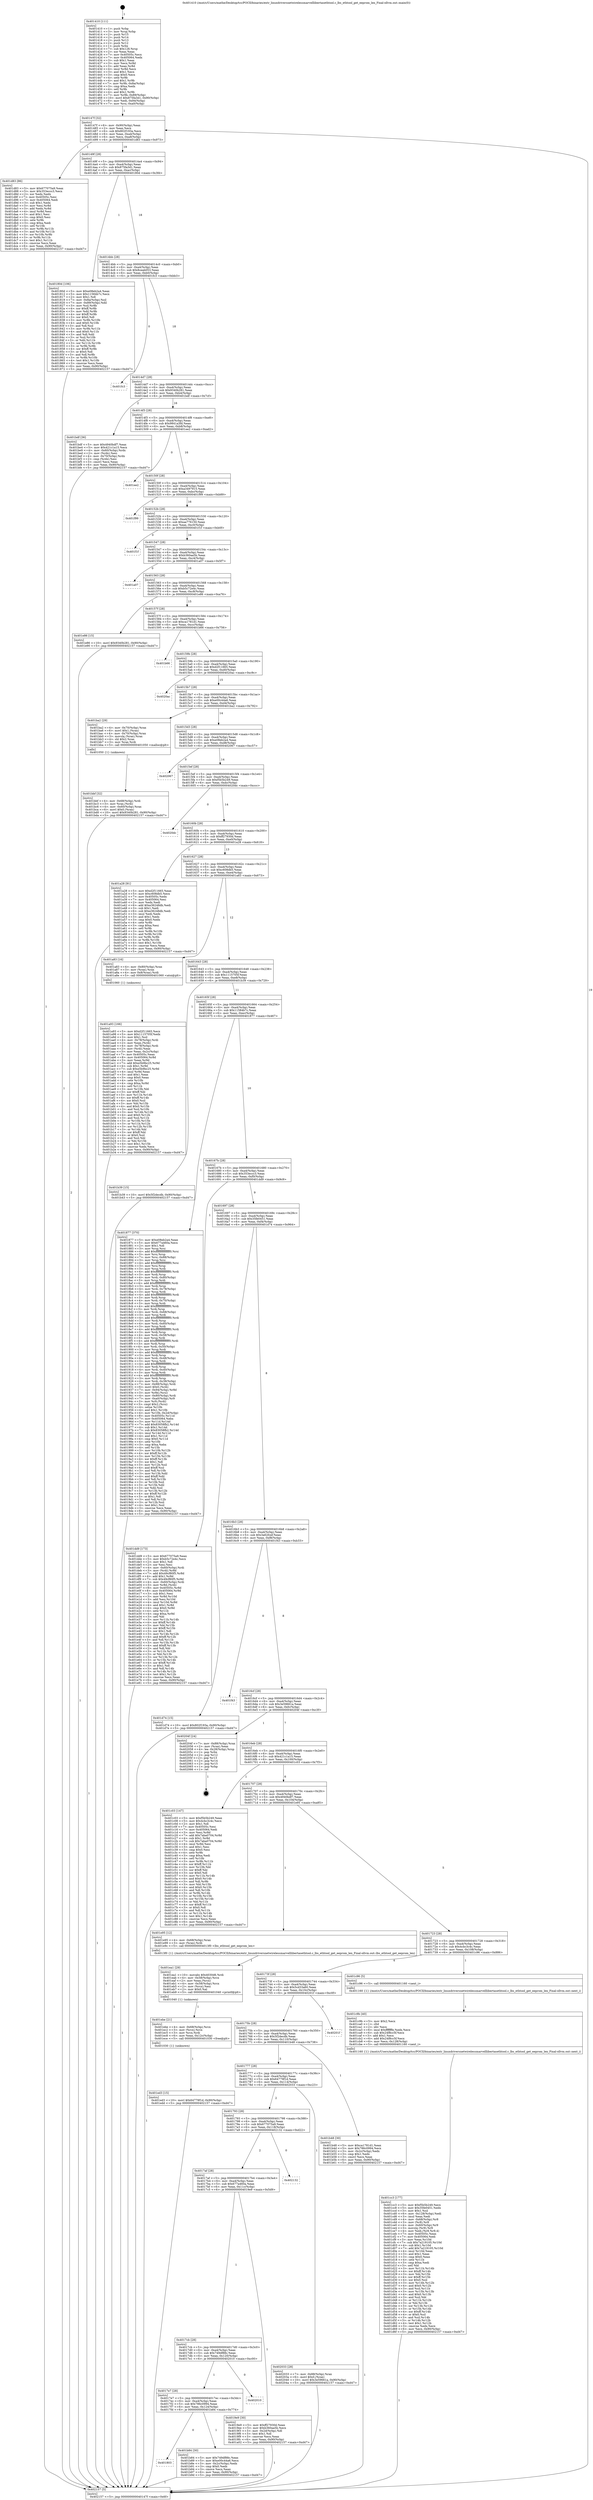 digraph "0x401410" {
  label = "0x401410 (/mnt/c/Users/mathe/Desktop/tcc/POCII/binaries/extr_linuxdriversnetwirelessmarvelllibertasethtool.c_lbs_ethtool_get_eeprom_len_Final-ollvm.out::main(0))"
  labelloc = "t"
  node[shape=record]

  Entry [label="",width=0.3,height=0.3,shape=circle,fillcolor=black,style=filled]
  "0x40147f" [label="{
     0x40147f [32]\l
     | [instrs]\l
     &nbsp;&nbsp;0x40147f \<+6\>: mov -0x90(%rbp),%eax\l
     &nbsp;&nbsp;0x401485 \<+2\>: mov %eax,%ecx\l
     &nbsp;&nbsp;0x401487 \<+6\>: sub $0x802f193a,%ecx\l
     &nbsp;&nbsp;0x40148d \<+6\>: mov %eax,-0xa4(%rbp)\l
     &nbsp;&nbsp;0x401493 \<+6\>: mov %ecx,-0xa8(%rbp)\l
     &nbsp;&nbsp;0x401499 \<+6\>: je 0000000000401d83 \<main+0x973\>\l
  }"]
  "0x401d83" [label="{
     0x401d83 [86]\l
     | [instrs]\l
     &nbsp;&nbsp;0x401d83 \<+5\>: mov $0x677075a9,%eax\l
     &nbsp;&nbsp;0x401d88 \<+5\>: mov $0x353eccc3,%ecx\l
     &nbsp;&nbsp;0x401d8d \<+2\>: xor %edx,%edx\l
     &nbsp;&nbsp;0x401d8f \<+7\>: mov 0x40505c,%esi\l
     &nbsp;&nbsp;0x401d96 \<+7\>: mov 0x405064,%edi\l
     &nbsp;&nbsp;0x401d9d \<+3\>: sub $0x1,%edx\l
     &nbsp;&nbsp;0x401da0 \<+3\>: mov %esi,%r8d\l
     &nbsp;&nbsp;0x401da3 \<+3\>: add %edx,%r8d\l
     &nbsp;&nbsp;0x401da6 \<+4\>: imul %r8d,%esi\l
     &nbsp;&nbsp;0x401daa \<+3\>: and $0x1,%esi\l
     &nbsp;&nbsp;0x401dad \<+3\>: cmp $0x0,%esi\l
     &nbsp;&nbsp;0x401db0 \<+4\>: sete %r9b\l
     &nbsp;&nbsp;0x401db4 \<+3\>: cmp $0xa,%edi\l
     &nbsp;&nbsp;0x401db7 \<+4\>: setl %r10b\l
     &nbsp;&nbsp;0x401dbb \<+3\>: mov %r9b,%r11b\l
     &nbsp;&nbsp;0x401dbe \<+3\>: and %r10b,%r11b\l
     &nbsp;&nbsp;0x401dc1 \<+3\>: xor %r10b,%r9b\l
     &nbsp;&nbsp;0x401dc4 \<+3\>: or %r9b,%r11b\l
     &nbsp;&nbsp;0x401dc7 \<+4\>: test $0x1,%r11b\l
     &nbsp;&nbsp;0x401dcb \<+3\>: cmovne %ecx,%eax\l
     &nbsp;&nbsp;0x401dce \<+6\>: mov %eax,-0x90(%rbp)\l
     &nbsp;&nbsp;0x401dd4 \<+5\>: jmp 0000000000402157 \<main+0xd47\>\l
  }"]
  "0x40149f" [label="{
     0x40149f [28]\l
     | [instrs]\l
     &nbsp;&nbsp;0x40149f \<+5\>: jmp 00000000004014a4 \<main+0x94\>\l
     &nbsp;&nbsp;0x4014a4 \<+6\>: mov -0xa4(%rbp),%eax\l
     &nbsp;&nbsp;0x4014aa \<+5\>: sub $0x875fa3d1,%eax\l
     &nbsp;&nbsp;0x4014af \<+6\>: mov %eax,-0xac(%rbp)\l
     &nbsp;&nbsp;0x4014b5 \<+6\>: je 000000000040180d \<main+0x3fd\>\l
  }"]
  Exit [label="",width=0.3,height=0.3,shape=circle,fillcolor=black,style=filled,peripheries=2]
  "0x40180d" [label="{
     0x40180d [106]\l
     | [instrs]\l
     &nbsp;&nbsp;0x40180d \<+5\>: mov $0xe08eb2a4,%eax\l
     &nbsp;&nbsp;0x401812 \<+5\>: mov $0x11584b7c,%ecx\l
     &nbsp;&nbsp;0x401817 \<+2\>: mov $0x1,%dl\l
     &nbsp;&nbsp;0x401819 \<+7\>: mov -0x8a(%rbp),%sil\l
     &nbsp;&nbsp;0x401820 \<+7\>: mov -0x89(%rbp),%dil\l
     &nbsp;&nbsp;0x401827 \<+3\>: mov %sil,%r8b\l
     &nbsp;&nbsp;0x40182a \<+4\>: xor $0xff,%r8b\l
     &nbsp;&nbsp;0x40182e \<+3\>: mov %dil,%r9b\l
     &nbsp;&nbsp;0x401831 \<+4\>: xor $0xff,%r9b\l
     &nbsp;&nbsp;0x401835 \<+3\>: xor $0x0,%dl\l
     &nbsp;&nbsp;0x401838 \<+3\>: mov %r8b,%r10b\l
     &nbsp;&nbsp;0x40183b \<+4\>: and $0x0,%r10b\l
     &nbsp;&nbsp;0x40183f \<+3\>: and %dl,%sil\l
     &nbsp;&nbsp;0x401842 \<+3\>: mov %r9b,%r11b\l
     &nbsp;&nbsp;0x401845 \<+4\>: and $0x0,%r11b\l
     &nbsp;&nbsp;0x401849 \<+3\>: and %dl,%dil\l
     &nbsp;&nbsp;0x40184c \<+3\>: or %sil,%r10b\l
     &nbsp;&nbsp;0x40184f \<+3\>: or %dil,%r11b\l
     &nbsp;&nbsp;0x401852 \<+3\>: xor %r11b,%r10b\l
     &nbsp;&nbsp;0x401855 \<+3\>: or %r9b,%r8b\l
     &nbsp;&nbsp;0x401858 \<+4\>: xor $0xff,%r8b\l
     &nbsp;&nbsp;0x40185c \<+3\>: or $0x0,%dl\l
     &nbsp;&nbsp;0x40185f \<+3\>: and %dl,%r8b\l
     &nbsp;&nbsp;0x401862 \<+3\>: or %r8b,%r10b\l
     &nbsp;&nbsp;0x401865 \<+4\>: test $0x1,%r10b\l
     &nbsp;&nbsp;0x401869 \<+3\>: cmovne %ecx,%eax\l
     &nbsp;&nbsp;0x40186c \<+6\>: mov %eax,-0x90(%rbp)\l
     &nbsp;&nbsp;0x401872 \<+5\>: jmp 0000000000402157 \<main+0xd47\>\l
  }"]
  "0x4014bb" [label="{
     0x4014bb [28]\l
     | [instrs]\l
     &nbsp;&nbsp;0x4014bb \<+5\>: jmp 00000000004014c0 \<main+0xb0\>\l
     &nbsp;&nbsp;0x4014c0 \<+6\>: mov -0xa4(%rbp),%eax\l
     &nbsp;&nbsp;0x4014c6 \<+5\>: sub $0x8ceab053,%eax\l
     &nbsp;&nbsp;0x4014cb \<+6\>: mov %eax,-0xb0(%rbp)\l
     &nbsp;&nbsp;0x4014d1 \<+6\>: je 0000000000401fc3 \<main+0xbb3\>\l
  }"]
  "0x402157" [label="{
     0x402157 [5]\l
     | [instrs]\l
     &nbsp;&nbsp;0x402157 \<+5\>: jmp 000000000040147f \<main+0x6f\>\l
  }"]
  "0x401410" [label="{
     0x401410 [111]\l
     | [instrs]\l
     &nbsp;&nbsp;0x401410 \<+1\>: push %rbp\l
     &nbsp;&nbsp;0x401411 \<+3\>: mov %rsp,%rbp\l
     &nbsp;&nbsp;0x401414 \<+2\>: push %r15\l
     &nbsp;&nbsp;0x401416 \<+2\>: push %r14\l
     &nbsp;&nbsp;0x401418 \<+2\>: push %r13\l
     &nbsp;&nbsp;0x40141a \<+2\>: push %r12\l
     &nbsp;&nbsp;0x40141c \<+1\>: push %rbx\l
     &nbsp;&nbsp;0x40141d \<+7\>: sub $0x128,%rsp\l
     &nbsp;&nbsp;0x401424 \<+2\>: xor %eax,%eax\l
     &nbsp;&nbsp;0x401426 \<+7\>: mov 0x40505c,%ecx\l
     &nbsp;&nbsp;0x40142d \<+7\>: mov 0x405064,%edx\l
     &nbsp;&nbsp;0x401434 \<+3\>: sub $0x1,%eax\l
     &nbsp;&nbsp;0x401437 \<+3\>: mov %ecx,%r8d\l
     &nbsp;&nbsp;0x40143a \<+3\>: add %eax,%r8d\l
     &nbsp;&nbsp;0x40143d \<+4\>: imul %r8d,%ecx\l
     &nbsp;&nbsp;0x401441 \<+3\>: and $0x1,%ecx\l
     &nbsp;&nbsp;0x401444 \<+3\>: cmp $0x0,%ecx\l
     &nbsp;&nbsp;0x401447 \<+4\>: sete %r9b\l
     &nbsp;&nbsp;0x40144b \<+4\>: and $0x1,%r9b\l
     &nbsp;&nbsp;0x40144f \<+7\>: mov %r9b,-0x8a(%rbp)\l
     &nbsp;&nbsp;0x401456 \<+3\>: cmp $0xa,%edx\l
     &nbsp;&nbsp;0x401459 \<+4\>: setl %r9b\l
     &nbsp;&nbsp;0x40145d \<+4\>: and $0x1,%r9b\l
     &nbsp;&nbsp;0x401461 \<+7\>: mov %r9b,-0x89(%rbp)\l
     &nbsp;&nbsp;0x401468 \<+10\>: movl $0x875fa3d1,-0x90(%rbp)\l
     &nbsp;&nbsp;0x401472 \<+6\>: mov %edi,-0x94(%rbp)\l
     &nbsp;&nbsp;0x401478 \<+7\>: mov %rsi,-0xa0(%rbp)\l
  }"]
  "0x401ed3" [label="{
     0x401ed3 [15]\l
     | [instrs]\l
     &nbsp;&nbsp;0x401ed3 \<+10\>: movl $0x64779f1d,-0x90(%rbp)\l
     &nbsp;&nbsp;0x401edd \<+5\>: jmp 0000000000402157 \<main+0xd47\>\l
  }"]
  "0x401fc3" [label="{
     0x401fc3\l
  }", style=dashed]
  "0x4014d7" [label="{
     0x4014d7 [28]\l
     | [instrs]\l
     &nbsp;&nbsp;0x4014d7 \<+5\>: jmp 00000000004014dc \<main+0xcc\>\l
     &nbsp;&nbsp;0x4014dc \<+6\>: mov -0xa4(%rbp),%eax\l
     &nbsp;&nbsp;0x4014e2 \<+5\>: sub $0x9340b281,%eax\l
     &nbsp;&nbsp;0x4014e7 \<+6\>: mov %eax,-0xb4(%rbp)\l
     &nbsp;&nbsp;0x4014ed \<+6\>: je 0000000000401bdf \<main+0x7cf\>\l
  }"]
  "0x401ebe" [label="{
     0x401ebe [21]\l
     | [instrs]\l
     &nbsp;&nbsp;0x401ebe \<+4\>: mov -0x68(%rbp),%rcx\l
     &nbsp;&nbsp;0x401ec2 \<+3\>: mov (%rcx),%rcx\l
     &nbsp;&nbsp;0x401ec5 \<+3\>: mov %rcx,%rdi\l
     &nbsp;&nbsp;0x401ec8 \<+6\>: mov %eax,-0x12c(%rbp)\l
     &nbsp;&nbsp;0x401ece \<+5\>: call 0000000000401030 \<free@plt\>\l
     | [calls]\l
     &nbsp;&nbsp;0x401030 \{1\} (unknown)\l
  }"]
  "0x401bdf" [label="{
     0x401bdf [36]\l
     | [instrs]\l
     &nbsp;&nbsp;0x401bdf \<+5\>: mov $0x4940bdf7,%eax\l
     &nbsp;&nbsp;0x401be4 \<+5\>: mov $0x421c1a15,%ecx\l
     &nbsp;&nbsp;0x401be9 \<+4\>: mov -0x60(%rbp),%rdx\l
     &nbsp;&nbsp;0x401bed \<+2\>: mov (%rdx),%esi\l
     &nbsp;&nbsp;0x401bef \<+4\>: mov -0x70(%rbp),%rdx\l
     &nbsp;&nbsp;0x401bf3 \<+2\>: cmp (%rdx),%esi\l
     &nbsp;&nbsp;0x401bf5 \<+3\>: cmovl %ecx,%eax\l
     &nbsp;&nbsp;0x401bf8 \<+6\>: mov %eax,-0x90(%rbp)\l
     &nbsp;&nbsp;0x401bfe \<+5\>: jmp 0000000000402157 \<main+0xd47\>\l
  }"]
  "0x4014f3" [label="{
     0x4014f3 [28]\l
     | [instrs]\l
     &nbsp;&nbsp;0x4014f3 \<+5\>: jmp 00000000004014f8 \<main+0xe8\>\l
     &nbsp;&nbsp;0x4014f8 \<+6\>: mov -0xa4(%rbp),%eax\l
     &nbsp;&nbsp;0x4014fe \<+5\>: sub $0x9841a3fd,%eax\l
     &nbsp;&nbsp;0x401503 \<+6\>: mov %eax,-0xb8(%rbp)\l
     &nbsp;&nbsp;0x401509 \<+6\>: je 0000000000401ee2 \<main+0xad2\>\l
  }"]
  "0x401ea1" [label="{
     0x401ea1 [29]\l
     | [instrs]\l
     &nbsp;&nbsp;0x401ea1 \<+10\>: movabs $0x4030d6,%rdi\l
     &nbsp;&nbsp;0x401eab \<+4\>: mov -0x58(%rbp),%rcx\l
     &nbsp;&nbsp;0x401eaf \<+2\>: mov %eax,(%rcx)\l
     &nbsp;&nbsp;0x401eb1 \<+4\>: mov -0x58(%rbp),%rcx\l
     &nbsp;&nbsp;0x401eb5 \<+2\>: mov (%rcx),%esi\l
     &nbsp;&nbsp;0x401eb7 \<+2\>: mov $0x0,%al\l
     &nbsp;&nbsp;0x401eb9 \<+5\>: call 0000000000401040 \<printf@plt\>\l
     | [calls]\l
     &nbsp;&nbsp;0x401040 \{1\} (unknown)\l
  }"]
  "0x401ee2" [label="{
     0x401ee2\l
  }", style=dashed]
  "0x40150f" [label="{
     0x40150f [28]\l
     | [instrs]\l
     &nbsp;&nbsp;0x40150f \<+5\>: jmp 0000000000401514 \<main+0x104\>\l
     &nbsp;&nbsp;0x401514 \<+6\>: mov -0xa4(%rbp),%eax\l
     &nbsp;&nbsp;0x40151a \<+5\>: sub $0xa3497915,%eax\l
     &nbsp;&nbsp;0x40151f \<+6\>: mov %eax,-0xbc(%rbp)\l
     &nbsp;&nbsp;0x401525 \<+6\>: je 0000000000401f99 \<main+0xb89\>\l
  }"]
  "0x401cc3" [label="{
     0x401cc3 [177]\l
     | [instrs]\l
     &nbsp;&nbsp;0x401cc3 \<+5\>: mov $0xf5b5b249,%ecx\l
     &nbsp;&nbsp;0x401cc8 \<+5\>: mov $0x35fe0451,%edx\l
     &nbsp;&nbsp;0x401ccd \<+3\>: mov $0x1,%sil\l
     &nbsp;&nbsp;0x401cd0 \<+6\>: mov -0x128(%rbp),%edi\l
     &nbsp;&nbsp;0x401cd6 \<+3\>: imul %eax,%edi\l
     &nbsp;&nbsp;0x401cd9 \<+4\>: mov -0x68(%rbp),%r8\l
     &nbsp;&nbsp;0x401cdd \<+3\>: mov (%r8),%r8\l
     &nbsp;&nbsp;0x401ce0 \<+4\>: mov -0x60(%rbp),%r9\l
     &nbsp;&nbsp;0x401ce4 \<+3\>: movslq (%r9),%r9\l
     &nbsp;&nbsp;0x401ce7 \<+4\>: mov %edi,(%r8,%r9,4)\l
     &nbsp;&nbsp;0x401ceb \<+7\>: mov 0x40505c,%eax\l
     &nbsp;&nbsp;0x401cf2 \<+7\>: mov 0x405064,%edi\l
     &nbsp;&nbsp;0x401cf9 \<+3\>: mov %eax,%r10d\l
     &nbsp;&nbsp;0x401cfc \<+7\>: sub $0x7a219105,%r10d\l
     &nbsp;&nbsp;0x401d03 \<+4\>: sub $0x1,%r10d\l
     &nbsp;&nbsp;0x401d07 \<+7\>: add $0x7a219105,%r10d\l
     &nbsp;&nbsp;0x401d0e \<+4\>: imul %r10d,%eax\l
     &nbsp;&nbsp;0x401d12 \<+3\>: and $0x1,%eax\l
     &nbsp;&nbsp;0x401d15 \<+3\>: cmp $0x0,%eax\l
     &nbsp;&nbsp;0x401d18 \<+4\>: sete %r11b\l
     &nbsp;&nbsp;0x401d1c \<+3\>: cmp $0xa,%edi\l
     &nbsp;&nbsp;0x401d1f \<+3\>: setl %bl\l
     &nbsp;&nbsp;0x401d22 \<+3\>: mov %r11b,%r14b\l
     &nbsp;&nbsp;0x401d25 \<+4\>: xor $0xff,%r14b\l
     &nbsp;&nbsp;0x401d29 \<+3\>: mov %bl,%r15b\l
     &nbsp;&nbsp;0x401d2c \<+4\>: xor $0xff,%r15b\l
     &nbsp;&nbsp;0x401d30 \<+4\>: xor $0x0,%sil\l
     &nbsp;&nbsp;0x401d34 \<+3\>: mov %r14b,%r12b\l
     &nbsp;&nbsp;0x401d37 \<+4\>: and $0x0,%r12b\l
     &nbsp;&nbsp;0x401d3b \<+3\>: and %sil,%r11b\l
     &nbsp;&nbsp;0x401d3e \<+3\>: mov %r15b,%r13b\l
     &nbsp;&nbsp;0x401d41 \<+4\>: and $0x0,%r13b\l
     &nbsp;&nbsp;0x401d45 \<+3\>: and %sil,%bl\l
     &nbsp;&nbsp;0x401d48 \<+3\>: or %r11b,%r12b\l
     &nbsp;&nbsp;0x401d4b \<+3\>: or %bl,%r13b\l
     &nbsp;&nbsp;0x401d4e \<+3\>: xor %r13b,%r12b\l
     &nbsp;&nbsp;0x401d51 \<+3\>: or %r15b,%r14b\l
     &nbsp;&nbsp;0x401d54 \<+4\>: xor $0xff,%r14b\l
     &nbsp;&nbsp;0x401d58 \<+4\>: or $0x0,%sil\l
     &nbsp;&nbsp;0x401d5c \<+3\>: and %sil,%r14b\l
     &nbsp;&nbsp;0x401d5f \<+3\>: or %r14b,%r12b\l
     &nbsp;&nbsp;0x401d62 \<+4\>: test $0x1,%r12b\l
     &nbsp;&nbsp;0x401d66 \<+3\>: cmovne %edx,%ecx\l
     &nbsp;&nbsp;0x401d69 \<+6\>: mov %ecx,-0x90(%rbp)\l
     &nbsp;&nbsp;0x401d6f \<+5\>: jmp 0000000000402157 \<main+0xd47\>\l
  }"]
  "0x401f99" [label="{
     0x401f99\l
  }", style=dashed]
  "0x40152b" [label="{
     0x40152b [28]\l
     | [instrs]\l
     &nbsp;&nbsp;0x40152b \<+5\>: jmp 0000000000401530 \<main+0x120\>\l
     &nbsp;&nbsp;0x401530 \<+6\>: mov -0xa4(%rbp),%eax\l
     &nbsp;&nbsp;0x401536 \<+5\>: sub $0xaa776150,%eax\l
     &nbsp;&nbsp;0x40153b \<+6\>: mov %eax,-0xc0(%rbp)\l
     &nbsp;&nbsp;0x401541 \<+6\>: je 0000000000401f1f \<main+0xb0f\>\l
  }"]
  "0x401c9b" [label="{
     0x401c9b [40]\l
     | [instrs]\l
     &nbsp;&nbsp;0x401c9b \<+5\>: mov $0x2,%ecx\l
     &nbsp;&nbsp;0x401ca0 \<+1\>: cltd\l
     &nbsp;&nbsp;0x401ca1 \<+2\>: idiv %ecx\l
     &nbsp;&nbsp;0x401ca3 \<+6\>: imul $0xfffffffe,%edx,%ecx\l
     &nbsp;&nbsp;0x401ca9 \<+6\>: sub $0x24f8cc5f,%ecx\l
     &nbsp;&nbsp;0x401caf \<+3\>: add $0x1,%ecx\l
     &nbsp;&nbsp;0x401cb2 \<+6\>: add $0x24f8cc5f,%ecx\l
     &nbsp;&nbsp;0x401cb8 \<+6\>: mov %ecx,-0x128(%rbp)\l
     &nbsp;&nbsp;0x401cbe \<+5\>: call 0000000000401160 \<next_i\>\l
     | [calls]\l
     &nbsp;&nbsp;0x401160 \{1\} (/mnt/c/Users/mathe/Desktop/tcc/POCII/binaries/extr_linuxdriversnetwirelessmarvelllibertasethtool.c_lbs_ethtool_get_eeprom_len_Final-ollvm.out::next_i)\l
  }"]
  "0x401f1f" [label="{
     0x401f1f\l
  }", style=dashed]
  "0x401547" [label="{
     0x401547 [28]\l
     | [instrs]\l
     &nbsp;&nbsp;0x401547 \<+5\>: jmp 000000000040154c \<main+0x13c\>\l
     &nbsp;&nbsp;0x40154c \<+6\>: mov -0xa4(%rbp),%eax\l
     &nbsp;&nbsp;0x401552 \<+5\>: sub $0xb360aa5b,%eax\l
     &nbsp;&nbsp;0x401557 \<+6\>: mov %eax,-0xc4(%rbp)\l
     &nbsp;&nbsp;0x40155d \<+6\>: je 0000000000401a07 \<main+0x5f7\>\l
  }"]
  "0x401bbf" [label="{
     0x401bbf [32]\l
     | [instrs]\l
     &nbsp;&nbsp;0x401bbf \<+4\>: mov -0x68(%rbp),%rdi\l
     &nbsp;&nbsp;0x401bc3 \<+3\>: mov %rax,(%rdi)\l
     &nbsp;&nbsp;0x401bc6 \<+4\>: mov -0x60(%rbp),%rax\l
     &nbsp;&nbsp;0x401bca \<+6\>: movl $0x0,(%rax)\l
     &nbsp;&nbsp;0x401bd0 \<+10\>: movl $0x9340b281,-0x90(%rbp)\l
     &nbsp;&nbsp;0x401bda \<+5\>: jmp 0000000000402157 \<main+0xd47\>\l
  }"]
  "0x401a07" [label="{
     0x401a07\l
  }", style=dashed]
  "0x401563" [label="{
     0x401563 [28]\l
     | [instrs]\l
     &nbsp;&nbsp;0x401563 \<+5\>: jmp 0000000000401568 \<main+0x158\>\l
     &nbsp;&nbsp;0x401568 \<+6\>: mov -0xa4(%rbp),%eax\l
     &nbsp;&nbsp;0x40156e \<+5\>: sub $0xb5c72e4c,%eax\l
     &nbsp;&nbsp;0x401573 \<+6\>: mov %eax,-0xc8(%rbp)\l
     &nbsp;&nbsp;0x401579 \<+6\>: je 0000000000401e86 \<main+0xa76\>\l
  }"]
  "0x401803" [label="{
     0x401803\l
  }", style=dashed]
  "0x401e86" [label="{
     0x401e86 [15]\l
     | [instrs]\l
     &nbsp;&nbsp;0x401e86 \<+10\>: movl $0x9340b281,-0x90(%rbp)\l
     &nbsp;&nbsp;0x401e90 \<+5\>: jmp 0000000000402157 \<main+0xd47\>\l
  }"]
  "0x40157f" [label="{
     0x40157f [28]\l
     | [instrs]\l
     &nbsp;&nbsp;0x40157f \<+5\>: jmp 0000000000401584 \<main+0x174\>\l
     &nbsp;&nbsp;0x401584 \<+6\>: mov -0xa4(%rbp),%eax\l
     &nbsp;&nbsp;0x40158a \<+5\>: sub $0xca1781d1,%eax\l
     &nbsp;&nbsp;0x40158f \<+6\>: mov %eax,-0xcc(%rbp)\l
     &nbsp;&nbsp;0x401595 \<+6\>: je 0000000000401b66 \<main+0x756\>\l
  }"]
  "0x401b84" [label="{
     0x401b84 [30]\l
     | [instrs]\l
     &nbsp;&nbsp;0x401b84 \<+5\>: mov $0x749df88c,%eax\l
     &nbsp;&nbsp;0x401b89 \<+5\>: mov $0xe00c44a6,%ecx\l
     &nbsp;&nbsp;0x401b8e \<+3\>: mov -0x2c(%rbp),%edx\l
     &nbsp;&nbsp;0x401b91 \<+3\>: cmp $0x0,%edx\l
     &nbsp;&nbsp;0x401b94 \<+3\>: cmove %ecx,%eax\l
     &nbsp;&nbsp;0x401b97 \<+6\>: mov %eax,-0x90(%rbp)\l
     &nbsp;&nbsp;0x401b9d \<+5\>: jmp 0000000000402157 \<main+0xd47\>\l
  }"]
  "0x401b66" [label="{
     0x401b66\l
  }", style=dashed]
  "0x40159b" [label="{
     0x40159b [28]\l
     | [instrs]\l
     &nbsp;&nbsp;0x40159b \<+5\>: jmp 00000000004015a0 \<main+0x190\>\l
     &nbsp;&nbsp;0x4015a0 \<+6\>: mov -0xa4(%rbp),%eax\l
     &nbsp;&nbsp;0x4015a6 \<+5\>: sub $0xd2f11665,%eax\l
     &nbsp;&nbsp;0x4015ab \<+6\>: mov %eax,-0xd0(%rbp)\l
     &nbsp;&nbsp;0x4015b1 \<+6\>: je 00000000004020ac \<main+0xc9c\>\l
  }"]
  "0x4017e7" [label="{
     0x4017e7 [28]\l
     | [instrs]\l
     &nbsp;&nbsp;0x4017e7 \<+5\>: jmp 00000000004017ec \<main+0x3dc\>\l
     &nbsp;&nbsp;0x4017ec \<+6\>: mov -0xa4(%rbp),%eax\l
     &nbsp;&nbsp;0x4017f2 \<+5\>: sub $0x786c0994,%eax\l
     &nbsp;&nbsp;0x4017f7 \<+6\>: mov %eax,-0x124(%rbp)\l
     &nbsp;&nbsp;0x4017fd \<+6\>: je 0000000000401b84 \<main+0x774\>\l
  }"]
  "0x4020ac" [label="{
     0x4020ac\l
  }", style=dashed]
  "0x4015b7" [label="{
     0x4015b7 [28]\l
     | [instrs]\l
     &nbsp;&nbsp;0x4015b7 \<+5\>: jmp 00000000004015bc \<main+0x1ac\>\l
     &nbsp;&nbsp;0x4015bc \<+6\>: mov -0xa4(%rbp),%eax\l
     &nbsp;&nbsp;0x4015c2 \<+5\>: sub $0xe00c44a6,%eax\l
     &nbsp;&nbsp;0x4015c7 \<+6\>: mov %eax,-0xd4(%rbp)\l
     &nbsp;&nbsp;0x4015cd \<+6\>: je 0000000000401ba2 \<main+0x792\>\l
  }"]
  "0x402010" [label="{
     0x402010\l
  }", style=dashed]
  "0x401ba2" [label="{
     0x401ba2 [29]\l
     | [instrs]\l
     &nbsp;&nbsp;0x401ba2 \<+4\>: mov -0x70(%rbp),%rax\l
     &nbsp;&nbsp;0x401ba6 \<+6\>: movl $0x1,(%rax)\l
     &nbsp;&nbsp;0x401bac \<+4\>: mov -0x70(%rbp),%rax\l
     &nbsp;&nbsp;0x401bb0 \<+3\>: movslq (%rax),%rax\l
     &nbsp;&nbsp;0x401bb3 \<+4\>: shl $0x2,%rax\l
     &nbsp;&nbsp;0x401bb7 \<+3\>: mov %rax,%rdi\l
     &nbsp;&nbsp;0x401bba \<+5\>: call 0000000000401050 \<malloc@plt\>\l
     | [calls]\l
     &nbsp;&nbsp;0x401050 \{1\} (unknown)\l
  }"]
  "0x4015d3" [label="{
     0x4015d3 [28]\l
     | [instrs]\l
     &nbsp;&nbsp;0x4015d3 \<+5\>: jmp 00000000004015d8 \<main+0x1c8\>\l
     &nbsp;&nbsp;0x4015d8 \<+6\>: mov -0xa4(%rbp),%eax\l
     &nbsp;&nbsp;0x4015de \<+5\>: sub $0xe08eb2a4,%eax\l
     &nbsp;&nbsp;0x4015e3 \<+6\>: mov %eax,-0xd8(%rbp)\l
     &nbsp;&nbsp;0x4015e9 \<+6\>: je 0000000000402067 \<main+0xc57\>\l
  }"]
  "0x401a93" [label="{
     0x401a93 [166]\l
     | [instrs]\l
     &nbsp;&nbsp;0x401a93 \<+5\>: mov $0xd2f11665,%ecx\l
     &nbsp;&nbsp;0x401a98 \<+5\>: mov $0x1115705f,%edx\l
     &nbsp;&nbsp;0x401a9d \<+3\>: mov $0x1,%sil\l
     &nbsp;&nbsp;0x401aa0 \<+4\>: mov -0x78(%rbp),%rdi\l
     &nbsp;&nbsp;0x401aa4 \<+2\>: mov %eax,(%rdi)\l
     &nbsp;&nbsp;0x401aa6 \<+4\>: mov -0x78(%rbp),%rdi\l
     &nbsp;&nbsp;0x401aaa \<+2\>: mov (%rdi),%eax\l
     &nbsp;&nbsp;0x401aac \<+3\>: mov %eax,-0x2c(%rbp)\l
     &nbsp;&nbsp;0x401aaf \<+7\>: mov 0x40505c,%eax\l
     &nbsp;&nbsp;0x401ab6 \<+8\>: mov 0x405064,%r8d\l
     &nbsp;&nbsp;0x401abe \<+3\>: mov %eax,%r9d\l
     &nbsp;&nbsp;0x401ac1 \<+7\>: add $0xe5b9bc25,%r9d\l
     &nbsp;&nbsp;0x401ac8 \<+4\>: sub $0x1,%r9d\l
     &nbsp;&nbsp;0x401acc \<+7\>: sub $0xe5b9bc25,%r9d\l
     &nbsp;&nbsp;0x401ad3 \<+4\>: imul %r9d,%eax\l
     &nbsp;&nbsp;0x401ad7 \<+3\>: and $0x1,%eax\l
     &nbsp;&nbsp;0x401ada \<+3\>: cmp $0x0,%eax\l
     &nbsp;&nbsp;0x401add \<+4\>: sete %r10b\l
     &nbsp;&nbsp;0x401ae1 \<+4\>: cmp $0xa,%r8d\l
     &nbsp;&nbsp;0x401ae5 \<+4\>: setl %r11b\l
     &nbsp;&nbsp;0x401ae9 \<+3\>: mov %r10b,%bl\l
     &nbsp;&nbsp;0x401aec \<+3\>: xor $0xff,%bl\l
     &nbsp;&nbsp;0x401aef \<+3\>: mov %r11b,%r14b\l
     &nbsp;&nbsp;0x401af2 \<+4\>: xor $0xff,%r14b\l
     &nbsp;&nbsp;0x401af6 \<+4\>: xor $0x0,%sil\l
     &nbsp;&nbsp;0x401afa \<+3\>: mov %bl,%r15b\l
     &nbsp;&nbsp;0x401afd \<+4\>: and $0x0,%r15b\l
     &nbsp;&nbsp;0x401b01 \<+3\>: and %sil,%r10b\l
     &nbsp;&nbsp;0x401b04 \<+3\>: mov %r14b,%r12b\l
     &nbsp;&nbsp;0x401b07 \<+4\>: and $0x0,%r12b\l
     &nbsp;&nbsp;0x401b0b \<+3\>: and %sil,%r11b\l
     &nbsp;&nbsp;0x401b0e \<+3\>: or %r10b,%r15b\l
     &nbsp;&nbsp;0x401b11 \<+3\>: or %r11b,%r12b\l
     &nbsp;&nbsp;0x401b14 \<+3\>: xor %r12b,%r15b\l
     &nbsp;&nbsp;0x401b17 \<+3\>: or %r14b,%bl\l
     &nbsp;&nbsp;0x401b1a \<+3\>: xor $0xff,%bl\l
     &nbsp;&nbsp;0x401b1d \<+4\>: or $0x0,%sil\l
     &nbsp;&nbsp;0x401b21 \<+3\>: and %sil,%bl\l
     &nbsp;&nbsp;0x401b24 \<+3\>: or %bl,%r15b\l
     &nbsp;&nbsp;0x401b27 \<+4\>: test $0x1,%r15b\l
     &nbsp;&nbsp;0x401b2b \<+3\>: cmovne %edx,%ecx\l
     &nbsp;&nbsp;0x401b2e \<+6\>: mov %ecx,-0x90(%rbp)\l
     &nbsp;&nbsp;0x401b34 \<+5\>: jmp 0000000000402157 \<main+0xd47\>\l
  }"]
  "0x402067" [label="{
     0x402067\l
  }", style=dashed]
  "0x4015ef" [label="{
     0x4015ef [28]\l
     | [instrs]\l
     &nbsp;&nbsp;0x4015ef \<+5\>: jmp 00000000004015f4 \<main+0x1e4\>\l
     &nbsp;&nbsp;0x4015f4 \<+6\>: mov -0xa4(%rbp),%eax\l
     &nbsp;&nbsp;0x4015fa \<+5\>: sub $0xf5b5b249,%eax\l
     &nbsp;&nbsp;0x4015ff \<+6\>: mov %eax,-0xdc(%rbp)\l
     &nbsp;&nbsp;0x401605 \<+6\>: je 00000000004020dc \<main+0xccc\>\l
  }"]
  "0x4017cb" [label="{
     0x4017cb [28]\l
     | [instrs]\l
     &nbsp;&nbsp;0x4017cb \<+5\>: jmp 00000000004017d0 \<main+0x3c0\>\l
     &nbsp;&nbsp;0x4017d0 \<+6\>: mov -0xa4(%rbp),%eax\l
     &nbsp;&nbsp;0x4017d6 \<+5\>: sub $0x749df88c,%eax\l
     &nbsp;&nbsp;0x4017db \<+6\>: mov %eax,-0x120(%rbp)\l
     &nbsp;&nbsp;0x4017e1 \<+6\>: je 0000000000402010 \<main+0xc00\>\l
  }"]
  "0x4020dc" [label="{
     0x4020dc\l
  }", style=dashed]
  "0x40160b" [label="{
     0x40160b [28]\l
     | [instrs]\l
     &nbsp;&nbsp;0x40160b \<+5\>: jmp 0000000000401610 \<main+0x200\>\l
     &nbsp;&nbsp;0x401610 \<+6\>: mov -0xa4(%rbp),%eax\l
     &nbsp;&nbsp;0x401616 \<+5\>: sub $0xff27930d,%eax\l
     &nbsp;&nbsp;0x40161b \<+6\>: mov %eax,-0xe0(%rbp)\l
     &nbsp;&nbsp;0x401621 \<+6\>: je 0000000000401a28 \<main+0x618\>\l
  }"]
  "0x4019e9" [label="{
     0x4019e9 [30]\l
     | [instrs]\l
     &nbsp;&nbsp;0x4019e9 \<+5\>: mov $0xff27930d,%eax\l
     &nbsp;&nbsp;0x4019ee \<+5\>: mov $0xb360aa5b,%ecx\l
     &nbsp;&nbsp;0x4019f3 \<+3\>: mov -0x2d(%rbp),%dl\l
     &nbsp;&nbsp;0x4019f6 \<+3\>: test $0x1,%dl\l
     &nbsp;&nbsp;0x4019f9 \<+3\>: cmovne %ecx,%eax\l
     &nbsp;&nbsp;0x4019fc \<+6\>: mov %eax,-0x90(%rbp)\l
     &nbsp;&nbsp;0x401a02 \<+5\>: jmp 0000000000402157 \<main+0xd47\>\l
  }"]
  "0x401a28" [label="{
     0x401a28 [91]\l
     | [instrs]\l
     &nbsp;&nbsp;0x401a28 \<+5\>: mov $0xd2f11665,%eax\l
     &nbsp;&nbsp;0x401a2d \<+5\>: mov $0xc608db5,%ecx\l
     &nbsp;&nbsp;0x401a32 \<+7\>: mov 0x40505c,%edx\l
     &nbsp;&nbsp;0x401a39 \<+7\>: mov 0x405064,%esi\l
     &nbsp;&nbsp;0x401a40 \<+2\>: mov %edx,%edi\l
     &nbsp;&nbsp;0x401a42 \<+6\>: add $0xe36248db,%edi\l
     &nbsp;&nbsp;0x401a48 \<+3\>: sub $0x1,%edi\l
     &nbsp;&nbsp;0x401a4b \<+6\>: sub $0xe36248db,%edi\l
     &nbsp;&nbsp;0x401a51 \<+3\>: imul %edi,%edx\l
     &nbsp;&nbsp;0x401a54 \<+3\>: and $0x1,%edx\l
     &nbsp;&nbsp;0x401a57 \<+3\>: cmp $0x0,%edx\l
     &nbsp;&nbsp;0x401a5a \<+4\>: sete %r8b\l
     &nbsp;&nbsp;0x401a5e \<+3\>: cmp $0xa,%esi\l
     &nbsp;&nbsp;0x401a61 \<+4\>: setl %r9b\l
     &nbsp;&nbsp;0x401a65 \<+3\>: mov %r8b,%r10b\l
     &nbsp;&nbsp;0x401a68 \<+3\>: and %r9b,%r10b\l
     &nbsp;&nbsp;0x401a6b \<+3\>: xor %r9b,%r8b\l
     &nbsp;&nbsp;0x401a6e \<+3\>: or %r8b,%r10b\l
     &nbsp;&nbsp;0x401a71 \<+4\>: test $0x1,%r10b\l
     &nbsp;&nbsp;0x401a75 \<+3\>: cmovne %ecx,%eax\l
     &nbsp;&nbsp;0x401a78 \<+6\>: mov %eax,-0x90(%rbp)\l
     &nbsp;&nbsp;0x401a7e \<+5\>: jmp 0000000000402157 \<main+0xd47\>\l
  }"]
  "0x401627" [label="{
     0x401627 [28]\l
     | [instrs]\l
     &nbsp;&nbsp;0x401627 \<+5\>: jmp 000000000040162c \<main+0x21c\>\l
     &nbsp;&nbsp;0x40162c \<+6\>: mov -0xa4(%rbp),%eax\l
     &nbsp;&nbsp;0x401632 \<+5\>: sub $0xc608db5,%eax\l
     &nbsp;&nbsp;0x401637 \<+6\>: mov %eax,-0xe4(%rbp)\l
     &nbsp;&nbsp;0x40163d \<+6\>: je 0000000000401a83 \<main+0x673\>\l
  }"]
  "0x4017af" [label="{
     0x4017af [28]\l
     | [instrs]\l
     &nbsp;&nbsp;0x4017af \<+5\>: jmp 00000000004017b4 \<main+0x3a4\>\l
     &nbsp;&nbsp;0x4017b4 \<+6\>: mov -0xa4(%rbp),%eax\l
     &nbsp;&nbsp;0x4017ba \<+5\>: sub $0x677a460a,%eax\l
     &nbsp;&nbsp;0x4017bf \<+6\>: mov %eax,-0x11c(%rbp)\l
     &nbsp;&nbsp;0x4017c5 \<+6\>: je 00000000004019e9 \<main+0x5d9\>\l
  }"]
  "0x401a83" [label="{
     0x401a83 [16]\l
     | [instrs]\l
     &nbsp;&nbsp;0x401a83 \<+4\>: mov -0x80(%rbp),%rax\l
     &nbsp;&nbsp;0x401a87 \<+3\>: mov (%rax),%rax\l
     &nbsp;&nbsp;0x401a8a \<+4\>: mov 0x8(%rax),%rdi\l
     &nbsp;&nbsp;0x401a8e \<+5\>: call 0000000000401060 \<atoi@plt\>\l
     | [calls]\l
     &nbsp;&nbsp;0x401060 \{1\} (unknown)\l
  }"]
  "0x401643" [label="{
     0x401643 [28]\l
     | [instrs]\l
     &nbsp;&nbsp;0x401643 \<+5\>: jmp 0000000000401648 \<main+0x238\>\l
     &nbsp;&nbsp;0x401648 \<+6\>: mov -0xa4(%rbp),%eax\l
     &nbsp;&nbsp;0x40164e \<+5\>: sub $0x1115705f,%eax\l
     &nbsp;&nbsp;0x401653 \<+6\>: mov %eax,-0xe8(%rbp)\l
     &nbsp;&nbsp;0x401659 \<+6\>: je 0000000000401b39 \<main+0x729\>\l
  }"]
  "0x402132" [label="{
     0x402132\l
  }", style=dashed]
  "0x401b39" [label="{
     0x401b39 [15]\l
     | [instrs]\l
     &nbsp;&nbsp;0x401b39 \<+10\>: movl $0x5f2decdb,-0x90(%rbp)\l
     &nbsp;&nbsp;0x401b43 \<+5\>: jmp 0000000000402157 \<main+0xd47\>\l
  }"]
  "0x40165f" [label="{
     0x40165f [28]\l
     | [instrs]\l
     &nbsp;&nbsp;0x40165f \<+5\>: jmp 0000000000401664 \<main+0x254\>\l
     &nbsp;&nbsp;0x401664 \<+6\>: mov -0xa4(%rbp),%eax\l
     &nbsp;&nbsp;0x40166a \<+5\>: sub $0x11584b7c,%eax\l
     &nbsp;&nbsp;0x40166f \<+6\>: mov %eax,-0xec(%rbp)\l
     &nbsp;&nbsp;0x401675 \<+6\>: je 0000000000401877 \<main+0x467\>\l
  }"]
  "0x401793" [label="{
     0x401793 [28]\l
     | [instrs]\l
     &nbsp;&nbsp;0x401793 \<+5\>: jmp 0000000000401798 \<main+0x388\>\l
     &nbsp;&nbsp;0x401798 \<+6\>: mov -0xa4(%rbp),%eax\l
     &nbsp;&nbsp;0x40179e \<+5\>: sub $0x677075a9,%eax\l
     &nbsp;&nbsp;0x4017a3 \<+6\>: mov %eax,-0x118(%rbp)\l
     &nbsp;&nbsp;0x4017a9 \<+6\>: je 0000000000402132 \<main+0xd22\>\l
  }"]
  "0x401877" [label="{
     0x401877 [370]\l
     | [instrs]\l
     &nbsp;&nbsp;0x401877 \<+5\>: mov $0xe08eb2a4,%eax\l
     &nbsp;&nbsp;0x40187c \<+5\>: mov $0x677a460a,%ecx\l
     &nbsp;&nbsp;0x401881 \<+2\>: mov $0x1,%dl\l
     &nbsp;&nbsp;0x401883 \<+3\>: mov %rsp,%rsi\l
     &nbsp;&nbsp;0x401886 \<+4\>: add $0xfffffffffffffff0,%rsi\l
     &nbsp;&nbsp;0x40188a \<+3\>: mov %rsi,%rsp\l
     &nbsp;&nbsp;0x40188d \<+7\>: mov %rsi,-0x88(%rbp)\l
     &nbsp;&nbsp;0x401894 \<+3\>: mov %rsp,%rsi\l
     &nbsp;&nbsp;0x401897 \<+4\>: add $0xfffffffffffffff0,%rsi\l
     &nbsp;&nbsp;0x40189b \<+3\>: mov %rsi,%rsp\l
     &nbsp;&nbsp;0x40189e \<+3\>: mov %rsp,%rdi\l
     &nbsp;&nbsp;0x4018a1 \<+4\>: add $0xfffffffffffffff0,%rdi\l
     &nbsp;&nbsp;0x4018a5 \<+3\>: mov %rdi,%rsp\l
     &nbsp;&nbsp;0x4018a8 \<+4\>: mov %rdi,-0x80(%rbp)\l
     &nbsp;&nbsp;0x4018ac \<+3\>: mov %rsp,%rdi\l
     &nbsp;&nbsp;0x4018af \<+4\>: add $0xfffffffffffffff0,%rdi\l
     &nbsp;&nbsp;0x4018b3 \<+3\>: mov %rdi,%rsp\l
     &nbsp;&nbsp;0x4018b6 \<+4\>: mov %rdi,-0x78(%rbp)\l
     &nbsp;&nbsp;0x4018ba \<+3\>: mov %rsp,%rdi\l
     &nbsp;&nbsp;0x4018bd \<+4\>: add $0xfffffffffffffff0,%rdi\l
     &nbsp;&nbsp;0x4018c1 \<+3\>: mov %rdi,%rsp\l
     &nbsp;&nbsp;0x4018c4 \<+4\>: mov %rdi,-0x70(%rbp)\l
     &nbsp;&nbsp;0x4018c8 \<+3\>: mov %rsp,%rdi\l
     &nbsp;&nbsp;0x4018cb \<+4\>: add $0xfffffffffffffff0,%rdi\l
     &nbsp;&nbsp;0x4018cf \<+3\>: mov %rdi,%rsp\l
     &nbsp;&nbsp;0x4018d2 \<+4\>: mov %rdi,-0x68(%rbp)\l
     &nbsp;&nbsp;0x4018d6 \<+3\>: mov %rsp,%rdi\l
     &nbsp;&nbsp;0x4018d9 \<+4\>: add $0xfffffffffffffff0,%rdi\l
     &nbsp;&nbsp;0x4018dd \<+3\>: mov %rdi,%rsp\l
     &nbsp;&nbsp;0x4018e0 \<+4\>: mov %rdi,-0x60(%rbp)\l
     &nbsp;&nbsp;0x4018e4 \<+3\>: mov %rsp,%rdi\l
     &nbsp;&nbsp;0x4018e7 \<+4\>: add $0xfffffffffffffff0,%rdi\l
     &nbsp;&nbsp;0x4018eb \<+3\>: mov %rdi,%rsp\l
     &nbsp;&nbsp;0x4018ee \<+4\>: mov %rdi,-0x58(%rbp)\l
     &nbsp;&nbsp;0x4018f2 \<+3\>: mov %rsp,%rdi\l
     &nbsp;&nbsp;0x4018f5 \<+4\>: add $0xfffffffffffffff0,%rdi\l
     &nbsp;&nbsp;0x4018f9 \<+3\>: mov %rdi,%rsp\l
     &nbsp;&nbsp;0x4018fc \<+4\>: mov %rdi,-0x50(%rbp)\l
     &nbsp;&nbsp;0x401900 \<+3\>: mov %rsp,%rdi\l
     &nbsp;&nbsp;0x401903 \<+4\>: add $0xfffffffffffffff0,%rdi\l
     &nbsp;&nbsp;0x401907 \<+3\>: mov %rdi,%rsp\l
     &nbsp;&nbsp;0x40190a \<+4\>: mov %rdi,-0x48(%rbp)\l
     &nbsp;&nbsp;0x40190e \<+3\>: mov %rsp,%rdi\l
     &nbsp;&nbsp;0x401911 \<+4\>: add $0xfffffffffffffff0,%rdi\l
     &nbsp;&nbsp;0x401915 \<+3\>: mov %rdi,%rsp\l
     &nbsp;&nbsp;0x401918 \<+4\>: mov %rdi,-0x40(%rbp)\l
     &nbsp;&nbsp;0x40191c \<+3\>: mov %rsp,%rdi\l
     &nbsp;&nbsp;0x40191f \<+4\>: add $0xfffffffffffffff0,%rdi\l
     &nbsp;&nbsp;0x401923 \<+3\>: mov %rdi,%rsp\l
     &nbsp;&nbsp;0x401926 \<+4\>: mov %rdi,-0x38(%rbp)\l
     &nbsp;&nbsp;0x40192a \<+7\>: mov -0x88(%rbp),%rdi\l
     &nbsp;&nbsp;0x401931 \<+6\>: movl $0x0,(%rdi)\l
     &nbsp;&nbsp;0x401937 \<+7\>: mov -0x94(%rbp),%r8d\l
     &nbsp;&nbsp;0x40193e \<+3\>: mov %r8d,(%rsi)\l
     &nbsp;&nbsp;0x401941 \<+4\>: mov -0x80(%rbp),%rdi\l
     &nbsp;&nbsp;0x401945 \<+7\>: mov -0xa0(%rbp),%r9\l
     &nbsp;&nbsp;0x40194c \<+3\>: mov %r9,(%rdi)\l
     &nbsp;&nbsp;0x40194f \<+3\>: cmpl $0x2,(%rsi)\l
     &nbsp;&nbsp;0x401952 \<+4\>: setne %r10b\l
     &nbsp;&nbsp;0x401956 \<+4\>: and $0x1,%r10b\l
     &nbsp;&nbsp;0x40195a \<+4\>: mov %r10b,-0x2d(%rbp)\l
     &nbsp;&nbsp;0x40195e \<+8\>: mov 0x40505c,%r11d\l
     &nbsp;&nbsp;0x401966 \<+7\>: mov 0x405064,%ebx\l
     &nbsp;&nbsp;0x40196d \<+3\>: mov %r11d,%r14d\l
     &nbsp;&nbsp;0x401970 \<+7\>: add $0x83058fb2,%r14d\l
     &nbsp;&nbsp;0x401977 \<+4\>: sub $0x1,%r14d\l
     &nbsp;&nbsp;0x40197b \<+7\>: sub $0x83058fb2,%r14d\l
     &nbsp;&nbsp;0x401982 \<+4\>: imul %r14d,%r11d\l
     &nbsp;&nbsp;0x401986 \<+4\>: and $0x1,%r11d\l
     &nbsp;&nbsp;0x40198a \<+4\>: cmp $0x0,%r11d\l
     &nbsp;&nbsp;0x40198e \<+4\>: sete %r10b\l
     &nbsp;&nbsp;0x401992 \<+3\>: cmp $0xa,%ebx\l
     &nbsp;&nbsp;0x401995 \<+4\>: setl %r15b\l
     &nbsp;&nbsp;0x401999 \<+3\>: mov %r10b,%r12b\l
     &nbsp;&nbsp;0x40199c \<+4\>: xor $0xff,%r12b\l
     &nbsp;&nbsp;0x4019a0 \<+3\>: mov %r15b,%r13b\l
     &nbsp;&nbsp;0x4019a3 \<+4\>: xor $0xff,%r13b\l
     &nbsp;&nbsp;0x4019a7 \<+3\>: xor $0x1,%dl\l
     &nbsp;&nbsp;0x4019aa \<+3\>: mov %r12b,%sil\l
     &nbsp;&nbsp;0x4019ad \<+4\>: and $0xff,%sil\l
     &nbsp;&nbsp;0x4019b1 \<+3\>: and %dl,%r10b\l
     &nbsp;&nbsp;0x4019b4 \<+3\>: mov %r13b,%dil\l
     &nbsp;&nbsp;0x4019b7 \<+4\>: and $0xff,%dil\l
     &nbsp;&nbsp;0x4019bb \<+3\>: and %dl,%r15b\l
     &nbsp;&nbsp;0x4019be \<+3\>: or %r10b,%sil\l
     &nbsp;&nbsp;0x4019c1 \<+3\>: or %r15b,%dil\l
     &nbsp;&nbsp;0x4019c4 \<+3\>: xor %dil,%sil\l
     &nbsp;&nbsp;0x4019c7 \<+3\>: or %r13b,%r12b\l
     &nbsp;&nbsp;0x4019ca \<+4\>: xor $0xff,%r12b\l
     &nbsp;&nbsp;0x4019ce \<+3\>: or $0x1,%dl\l
     &nbsp;&nbsp;0x4019d1 \<+3\>: and %dl,%r12b\l
     &nbsp;&nbsp;0x4019d4 \<+3\>: or %r12b,%sil\l
     &nbsp;&nbsp;0x4019d7 \<+4\>: test $0x1,%sil\l
     &nbsp;&nbsp;0x4019db \<+3\>: cmovne %ecx,%eax\l
     &nbsp;&nbsp;0x4019de \<+6\>: mov %eax,-0x90(%rbp)\l
     &nbsp;&nbsp;0x4019e4 \<+5\>: jmp 0000000000402157 \<main+0xd47\>\l
  }"]
  "0x40167b" [label="{
     0x40167b [28]\l
     | [instrs]\l
     &nbsp;&nbsp;0x40167b \<+5\>: jmp 0000000000401680 \<main+0x270\>\l
     &nbsp;&nbsp;0x401680 \<+6\>: mov -0xa4(%rbp),%eax\l
     &nbsp;&nbsp;0x401686 \<+5\>: sub $0x353eccc3,%eax\l
     &nbsp;&nbsp;0x40168b \<+6\>: mov %eax,-0xf0(%rbp)\l
     &nbsp;&nbsp;0x401691 \<+6\>: je 0000000000401dd9 \<main+0x9c9\>\l
  }"]
  "0x402033" [label="{
     0x402033 [28]\l
     | [instrs]\l
     &nbsp;&nbsp;0x402033 \<+7\>: mov -0x88(%rbp),%rax\l
     &nbsp;&nbsp;0x40203a \<+6\>: movl $0x0,(%rax)\l
     &nbsp;&nbsp;0x402040 \<+10\>: movl $0x3e59661a,-0x90(%rbp)\l
     &nbsp;&nbsp;0x40204a \<+5\>: jmp 0000000000402157 \<main+0xd47\>\l
  }"]
  "0x401777" [label="{
     0x401777 [28]\l
     | [instrs]\l
     &nbsp;&nbsp;0x401777 \<+5\>: jmp 000000000040177c \<main+0x36c\>\l
     &nbsp;&nbsp;0x40177c \<+6\>: mov -0xa4(%rbp),%eax\l
     &nbsp;&nbsp;0x401782 \<+5\>: sub $0x64779f1d,%eax\l
     &nbsp;&nbsp;0x401787 \<+6\>: mov %eax,-0x114(%rbp)\l
     &nbsp;&nbsp;0x40178d \<+6\>: je 0000000000402033 \<main+0xc23\>\l
  }"]
  "0x401dd9" [label="{
     0x401dd9 [173]\l
     | [instrs]\l
     &nbsp;&nbsp;0x401dd9 \<+5\>: mov $0x677075a9,%eax\l
     &nbsp;&nbsp;0x401dde \<+5\>: mov $0xb5c72e4c,%ecx\l
     &nbsp;&nbsp;0x401de3 \<+2\>: mov $0x1,%dl\l
     &nbsp;&nbsp;0x401de5 \<+2\>: xor %esi,%esi\l
     &nbsp;&nbsp;0x401de7 \<+4\>: mov -0x60(%rbp),%rdi\l
     &nbsp;&nbsp;0x401deb \<+3\>: mov (%rdi),%r8d\l
     &nbsp;&nbsp;0x401dee \<+7\>: add $0x49cf80f5,%r8d\l
     &nbsp;&nbsp;0x401df5 \<+4\>: add $0x1,%r8d\l
     &nbsp;&nbsp;0x401df9 \<+7\>: sub $0x49cf80f5,%r8d\l
     &nbsp;&nbsp;0x401e00 \<+4\>: mov -0x60(%rbp),%rdi\l
     &nbsp;&nbsp;0x401e04 \<+3\>: mov %r8d,(%rdi)\l
     &nbsp;&nbsp;0x401e07 \<+8\>: mov 0x40505c,%r8d\l
     &nbsp;&nbsp;0x401e0f \<+8\>: mov 0x405064,%r9d\l
     &nbsp;&nbsp;0x401e17 \<+3\>: sub $0x1,%esi\l
     &nbsp;&nbsp;0x401e1a \<+3\>: mov %r8d,%r10d\l
     &nbsp;&nbsp;0x401e1d \<+3\>: add %esi,%r10d\l
     &nbsp;&nbsp;0x401e20 \<+4\>: imul %r10d,%r8d\l
     &nbsp;&nbsp;0x401e24 \<+4\>: and $0x1,%r8d\l
     &nbsp;&nbsp;0x401e28 \<+4\>: cmp $0x0,%r8d\l
     &nbsp;&nbsp;0x401e2c \<+4\>: sete %r11b\l
     &nbsp;&nbsp;0x401e30 \<+4\>: cmp $0xa,%r9d\l
     &nbsp;&nbsp;0x401e34 \<+3\>: setl %bl\l
     &nbsp;&nbsp;0x401e37 \<+3\>: mov %r11b,%r14b\l
     &nbsp;&nbsp;0x401e3a \<+4\>: xor $0xff,%r14b\l
     &nbsp;&nbsp;0x401e3e \<+3\>: mov %bl,%r15b\l
     &nbsp;&nbsp;0x401e41 \<+4\>: xor $0xff,%r15b\l
     &nbsp;&nbsp;0x401e45 \<+3\>: xor $0x1,%dl\l
     &nbsp;&nbsp;0x401e48 \<+3\>: mov %r14b,%r12b\l
     &nbsp;&nbsp;0x401e4b \<+4\>: and $0xff,%r12b\l
     &nbsp;&nbsp;0x401e4f \<+3\>: and %dl,%r11b\l
     &nbsp;&nbsp;0x401e52 \<+3\>: mov %r15b,%r13b\l
     &nbsp;&nbsp;0x401e55 \<+4\>: and $0xff,%r13b\l
     &nbsp;&nbsp;0x401e59 \<+2\>: and %dl,%bl\l
     &nbsp;&nbsp;0x401e5b \<+3\>: or %r11b,%r12b\l
     &nbsp;&nbsp;0x401e5e \<+3\>: or %bl,%r13b\l
     &nbsp;&nbsp;0x401e61 \<+3\>: xor %r13b,%r12b\l
     &nbsp;&nbsp;0x401e64 \<+3\>: or %r15b,%r14b\l
     &nbsp;&nbsp;0x401e67 \<+4\>: xor $0xff,%r14b\l
     &nbsp;&nbsp;0x401e6b \<+3\>: or $0x1,%dl\l
     &nbsp;&nbsp;0x401e6e \<+3\>: and %dl,%r14b\l
     &nbsp;&nbsp;0x401e71 \<+3\>: or %r14b,%r12b\l
     &nbsp;&nbsp;0x401e74 \<+4\>: test $0x1,%r12b\l
     &nbsp;&nbsp;0x401e78 \<+3\>: cmovne %ecx,%eax\l
     &nbsp;&nbsp;0x401e7b \<+6\>: mov %eax,-0x90(%rbp)\l
     &nbsp;&nbsp;0x401e81 \<+5\>: jmp 0000000000402157 \<main+0xd47\>\l
  }"]
  "0x401697" [label="{
     0x401697 [28]\l
     | [instrs]\l
     &nbsp;&nbsp;0x401697 \<+5\>: jmp 000000000040169c \<main+0x28c\>\l
     &nbsp;&nbsp;0x40169c \<+6\>: mov -0xa4(%rbp),%eax\l
     &nbsp;&nbsp;0x4016a2 \<+5\>: sub $0x35fe0451,%eax\l
     &nbsp;&nbsp;0x4016a7 \<+6\>: mov %eax,-0xf4(%rbp)\l
     &nbsp;&nbsp;0x4016ad \<+6\>: je 0000000000401d74 \<main+0x964\>\l
  }"]
  "0x401b48" [label="{
     0x401b48 [30]\l
     | [instrs]\l
     &nbsp;&nbsp;0x401b48 \<+5\>: mov $0xca1781d1,%eax\l
     &nbsp;&nbsp;0x401b4d \<+5\>: mov $0x786c0994,%ecx\l
     &nbsp;&nbsp;0x401b52 \<+3\>: mov -0x2c(%rbp),%edx\l
     &nbsp;&nbsp;0x401b55 \<+3\>: cmp $0x1,%edx\l
     &nbsp;&nbsp;0x401b58 \<+3\>: cmovl %ecx,%eax\l
     &nbsp;&nbsp;0x401b5b \<+6\>: mov %eax,-0x90(%rbp)\l
     &nbsp;&nbsp;0x401b61 \<+5\>: jmp 0000000000402157 \<main+0xd47\>\l
  }"]
  "0x401d74" [label="{
     0x401d74 [15]\l
     | [instrs]\l
     &nbsp;&nbsp;0x401d74 \<+10\>: movl $0x802f193a,-0x90(%rbp)\l
     &nbsp;&nbsp;0x401d7e \<+5\>: jmp 0000000000402157 \<main+0xd47\>\l
  }"]
  "0x4016b3" [label="{
     0x4016b3 [28]\l
     | [instrs]\l
     &nbsp;&nbsp;0x4016b3 \<+5\>: jmp 00000000004016b8 \<main+0x2a8\>\l
     &nbsp;&nbsp;0x4016b8 \<+6\>: mov -0xa4(%rbp),%eax\l
     &nbsp;&nbsp;0x4016be \<+5\>: sub $0x3a62fcef,%eax\l
     &nbsp;&nbsp;0x4016c3 \<+6\>: mov %eax,-0xf8(%rbp)\l
     &nbsp;&nbsp;0x4016c9 \<+6\>: je 0000000000401f43 \<main+0xb33\>\l
  }"]
  "0x40175b" [label="{
     0x40175b [28]\l
     | [instrs]\l
     &nbsp;&nbsp;0x40175b \<+5\>: jmp 0000000000401760 \<main+0x350\>\l
     &nbsp;&nbsp;0x401760 \<+6\>: mov -0xa4(%rbp),%eax\l
     &nbsp;&nbsp;0x401766 \<+5\>: sub $0x5f2decdb,%eax\l
     &nbsp;&nbsp;0x40176b \<+6\>: mov %eax,-0x110(%rbp)\l
     &nbsp;&nbsp;0x401771 \<+6\>: je 0000000000401b48 \<main+0x738\>\l
  }"]
  "0x401f43" [label="{
     0x401f43\l
  }", style=dashed]
  "0x4016cf" [label="{
     0x4016cf [28]\l
     | [instrs]\l
     &nbsp;&nbsp;0x4016cf \<+5\>: jmp 00000000004016d4 \<main+0x2c4\>\l
     &nbsp;&nbsp;0x4016d4 \<+6\>: mov -0xa4(%rbp),%eax\l
     &nbsp;&nbsp;0x4016da \<+5\>: sub $0x3e59661a,%eax\l
     &nbsp;&nbsp;0x4016df \<+6\>: mov %eax,-0xfc(%rbp)\l
     &nbsp;&nbsp;0x4016e5 \<+6\>: je 000000000040204f \<main+0xc3f\>\l
  }"]
  "0x40201f" [label="{
     0x40201f\l
  }", style=dashed]
  "0x40204f" [label="{
     0x40204f [24]\l
     | [instrs]\l
     &nbsp;&nbsp;0x40204f \<+7\>: mov -0x88(%rbp),%rax\l
     &nbsp;&nbsp;0x402056 \<+2\>: mov (%rax),%eax\l
     &nbsp;&nbsp;0x402058 \<+4\>: lea -0x28(%rbp),%rsp\l
     &nbsp;&nbsp;0x40205c \<+1\>: pop %rbx\l
     &nbsp;&nbsp;0x40205d \<+2\>: pop %r12\l
     &nbsp;&nbsp;0x40205f \<+2\>: pop %r13\l
     &nbsp;&nbsp;0x402061 \<+2\>: pop %r14\l
     &nbsp;&nbsp;0x402063 \<+2\>: pop %r15\l
     &nbsp;&nbsp;0x402065 \<+1\>: pop %rbp\l
     &nbsp;&nbsp;0x402066 \<+1\>: ret\l
  }"]
  "0x4016eb" [label="{
     0x4016eb [28]\l
     | [instrs]\l
     &nbsp;&nbsp;0x4016eb \<+5\>: jmp 00000000004016f0 \<main+0x2e0\>\l
     &nbsp;&nbsp;0x4016f0 \<+6\>: mov -0xa4(%rbp),%eax\l
     &nbsp;&nbsp;0x4016f6 \<+5\>: sub $0x421c1a15,%eax\l
     &nbsp;&nbsp;0x4016fb \<+6\>: mov %eax,-0x100(%rbp)\l
     &nbsp;&nbsp;0x401701 \<+6\>: je 0000000000401c03 \<main+0x7f3\>\l
  }"]
  "0x40173f" [label="{
     0x40173f [28]\l
     | [instrs]\l
     &nbsp;&nbsp;0x40173f \<+5\>: jmp 0000000000401744 \<main+0x334\>\l
     &nbsp;&nbsp;0x401744 \<+6\>: mov -0xa4(%rbp),%eax\l
     &nbsp;&nbsp;0x40174a \<+5\>: sub $0x5cd33a60,%eax\l
     &nbsp;&nbsp;0x40174f \<+6\>: mov %eax,-0x10c(%rbp)\l
     &nbsp;&nbsp;0x401755 \<+6\>: je 000000000040201f \<main+0xc0f\>\l
  }"]
  "0x401c03" [label="{
     0x401c03 [147]\l
     | [instrs]\l
     &nbsp;&nbsp;0x401c03 \<+5\>: mov $0xf5b5b249,%eax\l
     &nbsp;&nbsp;0x401c08 \<+5\>: mov $0x4cbc3c4c,%ecx\l
     &nbsp;&nbsp;0x401c0d \<+2\>: mov $0x1,%dl\l
     &nbsp;&nbsp;0x401c0f \<+7\>: mov 0x40505c,%esi\l
     &nbsp;&nbsp;0x401c16 \<+7\>: mov 0x405064,%edi\l
     &nbsp;&nbsp;0x401c1d \<+3\>: mov %esi,%r8d\l
     &nbsp;&nbsp;0x401c20 \<+7\>: add $0x7aba0704,%r8d\l
     &nbsp;&nbsp;0x401c27 \<+4\>: sub $0x1,%r8d\l
     &nbsp;&nbsp;0x401c2b \<+7\>: sub $0x7aba0704,%r8d\l
     &nbsp;&nbsp;0x401c32 \<+4\>: imul %r8d,%esi\l
     &nbsp;&nbsp;0x401c36 \<+3\>: and $0x1,%esi\l
     &nbsp;&nbsp;0x401c39 \<+3\>: cmp $0x0,%esi\l
     &nbsp;&nbsp;0x401c3c \<+4\>: sete %r9b\l
     &nbsp;&nbsp;0x401c40 \<+3\>: cmp $0xa,%edi\l
     &nbsp;&nbsp;0x401c43 \<+4\>: setl %r10b\l
     &nbsp;&nbsp;0x401c47 \<+3\>: mov %r9b,%r11b\l
     &nbsp;&nbsp;0x401c4a \<+4\>: xor $0xff,%r11b\l
     &nbsp;&nbsp;0x401c4e \<+3\>: mov %r10b,%bl\l
     &nbsp;&nbsp;0x401c51 \<+3\>: xor $0xff,%bl\l
     &nbsp;&nbsp;0x401c54 \<+3\>: xor $0x0,%dl\l
     &nbsp;&nbsp;0x401c57 \<+3\>: mov %r11b,%r14b\l
     &nbsp;&nbsp;0x401c5a \<+4\>: and $0x0,%r14b\l
     &nbsp;&nbsp;0x401c5e \<+3\>: and %dl,%r9b\l
     &nbsp;&nbsp;0x401c61 \<+3\>: mov %bl,%r15b\l
     &nbsp;&nbsp;0x401c64 \<+4\>: and $0x0,%r15b\l
     &nbsp;&nbsp;0x401c68 \<+3\>: and %dl,%r10b\l
     &nbsp;&nbsp;0x401c6b \<+3\>: or %r9b,%r14b\l
     &nbsp;&nbsp;0x401c6e \<+3\>: or %r10b,%r15b\l
     &nbsp;&nbsp;0x401c71 \<+3\>: xor %r15b,%r14b\l
     &nbsp;&nbsp;0x401c74 \<+3\>: or %bl,%r11b\l
     &nbsp;&nbsp;0x401c77 \<+4\>: xor $0xff,%r11b\l
     &nbsp;&nbsp;0x401c7b \<+3\>: or $0x0,%dl\l
     &nbsp;&nbsp;0x401c7e \<+3\>: and %dl,%r11b\l
     &nbsp;&nbsp;0x401c81 \<+3\>: or %r11b,%r14b\l
     &nbsp;&nbsp;0x401c84 \<+4\>: test $0x1,%r14b\l
     &nbsp;&nbsp;0x401c88 \<+3\>: cmovne %ecx,%eax\l
     &nbsp;&nbsp;0x401c8b \<+6\>: mov %eax,-0x90(%rbp)\l
     &nbsp;&nbsp;0x401c91 \<+5\>: jmp 0000000000402157 \<main+0xd47\>\l
  }"]
  "0x401707" [label="{
     0x401707 [28]\l
     | [instrs]\l
     &nbsp;&nbsp;0x401707 \<+5\>: jmp 000000000040170c \<main+0x2fc\>\l
     &nbsp;&nbsp;0x40170c \<+6\>: mov -0xa4(%rbp),%eax\l
     &nbsp;&nbsp;0x401712 \<+5\>: sub $0x4940bdf7,%eax\l
     &nbsp;&nbsp;0x401717 \<+6\>: mov %eax,-0x104(%rbp)\l
     &nbsp;&nbsp;0x40171d \<+6\>: je 0000000000401e95 \<main+0xa85\>\l
  }"]
  "0x401c96" [label="{
     0x401c96 [5]\l
     | [instrs]\l
     &nbsp;&nbsp;0x401c96 \<+5\>: call 0000000000401160 \<next_i\>\l
     | [calls]\l
     &nbsp;&nbsp;0x401160 \{1\} (/mnt/c/Users/mathe/Desktop/tcc/POCII/binaries/extr_linuxdriversnetwirelessmarvelllibertasethtool.c_lbs_ethtool_get_eeprom_len_Final-ollvm.out::next_i)\l
  }"]
  "0x401e95" [label="{
     0x401e95 [12]\l
     | [instrs]\l
     &nbsp;&nbsp;0x401e95 \<+4\>: mov -0x68(%rbp),%rax\l
     &nbsp;&nbsp;0x401e99 \<+3\>: mov (%rax),%rdi\l
     &nbsp;&nbsp;0x401e9c \<+5\>: call 00000000004013f0 \<lbs_ethtool_get_eeprom_len\>\l
     | [calls]\l
     &nbsp;&nbsp;0x4013f0 \{1\} (/mnt/c/Users/mathe/Desktop/tcc/POCII/binaries/extr_linuxdriversnetwirelessmarvelllibertasethtool.c_lbs_ethtool_get_eeprom_len_Final-ollvm.out::lbs_ethtool_get_eeprom_len)\l
  }"]
  "0x401723" [label="{
     0x401723 [28]\l
     | [instrs]\l
     &nbsp;&nbsp;0x401723 \<+5\>: jmp 0000000000401728 \<main+0x318\>\l
     &nbsp;&nbsp;0x401728 \<+6\>: mov -0xa4(%rbp),%eax\l
     &nbsp;&nbsp;0x40172e \<+5\>: sub $0x4cbc3c4c,%eax\l
     &nbsp;&nbsp;0x401733 \<+6\>: mov %eax,-0x108(%rbp)\l
     &nbsp;&nbsp;0x401739 \<+6\>: je 0000000000401c96 \<main+0x886\>\l
  }"]
  Entry -> "0x401410" [label=" 1"]
  "0x40147f" -> "0x401d83" [label=" 1"]
  "0x40147f" -> "0x40149f" [label=" 19"]
  "0x40204f" -> Exit [label=" 1"]
  "0x40149f" -> "0x40180d" [label=" 1"]
  "0x40149f" -> "0x4014bb" [label=" 18"]
  "0x40180d" -> "0x402157" [label=" 1"]
  "0x401410" -> "0x40147f" [label=" 1"]
  "0x402157" -> "0x40147f" [label=" 19"]
  "0x402033" -> "0x402157" [label=" 1"]
  "0x4014bb" -> "0x401fc3" [label=" 0"]
  "0x4014bb" -> "0x4014d7" [label=" 18"]
  "0x401ed3" -> "0x402157" [label=" 1"]
  "0x4014d7" -> "0x401bdf" [label=" 2"]
  "0x4014d7" -> "0x4014f3" [label=" 16"]
  "0x401ebe" -> "0x401ed3" [label=" 1"]
  "0x4014f3" -> "0x401ee2" [label=" 0"]
  "0x4014f3" -> "0x40150f" [label=" 16"]
  "0x401ea1" -> "0x401ebe" [label=" 1"]
  "0x40150f" -> "0x401f99" [label=" 0"]
  "0x40150f" -> "0x40152b" [label=" 16"]
  "0x401e95" -> "0x401ea1" [label=" 1"]
  "0x40152b" -> "0x401f1f" [label=" 0"]
  "0x40152b" -> "0x401547" [label=" 16"]
  "0x401e86" -> "0x402157" [label=" 1"]
  "0x401547" -> "0x401a07" [label=" 0"]
  "0x401547" -> "0x401563" [label=" 16"]
  "0x401dd9" -> "0x402157" [label=" 1"]
  "0x401563" -> "0x401e86" [label=" 1"]
  "0x401563" -> "0x40157f" [label=" 15"]
  "0x401d83" -> "0x402157" [label=" 1"]
  "0x40157f" -> "0x401b66" [label=" 0"]
  "0x40157f" -> "0x40159b" [label=" 15"]
  "0x401d74" -> "0x402157" [label=" 1"]
  "0x40159b" -> "0x4020ac" [label=" 0"]
  "0x40159b" -> "0x4015b7" [label=" 15"]
  "0x401c9b" -> "0x401cc3" [label=" 1"]
  "0x4015b7" -> "0x401ba2" [label=" 1"]
  "0x4015b7" -> "0x4015d3" [label=" 14"]
  "0x401c96" -> "0x401c9b" [label=" 1"]
  "0x4015d3" -> "0x402067" [label=" 0"]
  "0x4015d3" -> "0x4015ef" [label=" 14"]
  "0x401bdf" -> "0x402157" [label=" 2"]
  "0x4015ef" -> "0x4020dc" [label=" 0"]
  "0x4015ef" -> "0x40160b" [label=" 14"]
  "0x401bbf" -> "0x402157" [label=" 1"]
  "0x40160b" -> "0x401a28" [label=" 1"]
  "0x40160b" -> "0x401627" [label=" 13"]
  "0x401ba2" -> "0x401bbf" [label=" 1"]
  "0x401627" -> "0x401a83" [label=" 1"]
  "0x401627" -> "0x401643" [label=" 12"]
  "0x4017e7" -> "0x401803" [label=" 0"]
  "0x401643" -> "0x401b39" [label=" 1"]
  "0x401643" -> "0x40165f" [label=" 11"]
  "0x4017e7" -> "0x401b84" [label=" 1"]
  "0x40165f" -> "0x401877" [label=" 1"]
  "0x40165f" -> "0x40167b" [label=" 10"]
  "0x4017cb" -> "0x4017e7" [label=" 1"]
  "0x401877" -> "0x402157" [label=" 1"]
  "0x4017cb" -> "0x402010" [label=" 0"]
  "0x40167b" -> "0x401dd9" [label=" 1"]
  "0x40167b" -> "0x401697" [label=" 9"]
  "0x401b48" -> "0x402157" [label=" 1"]
  "0x401697" -> "0x401d74" [label=" 1"]
  "0x401697" -> "0x4016b3" [label=" 8"]
  "0x401b39" -> "0x402157" [label=" 1"]
  "0x4016b3" -> "0x401f43" [label=" 0"]
  "0x4016b3" -> "0x4016cf" [label=" 8"]
  "0x401a83" -> "0x401a93" [label=" 1"]
  "0x4016cf" -> "0x40204f" [label=" 1"]
  "0x4016cf" -> "0x4016eb" [label=" 7"]
  "0x401a28" -> "0x402157" [label=" 1"]
  "0x4016eb" -> "0x401c03" [label=" 1"]
  "0x4016eb" -> "0x401707" [label=" 6"]
  "0x4017af" -> "0x4017cb" [label=" 1"]
  "0x401707" -> "0x401e95" [label=" 1"]
  "0x401707" -> "0x401723" [label=" 5"]
  "0x4017af" -> "0x4019e9" [label=" 1"]
  "0x401723" -> "0x401c96" [label=" 1"]
  "0x401723" -> "0x40173f" [label=" 4"]
  "0x4019e9" -> "0x402157" [label=" 1"]
  "0x40173f" -> "0x40201f" [label=" 0"]
  "0x40173f" -> "0x40175b" [label=" 4"]
  "0x401a93" -> "0x402157" [label=" 1"]
  "0x40175b" -> "0x401b48" [label=" 1"]
  "0x40175b" -> "0x401777" [label=" 3"]
  "0x401c03" -> "0x402157" [label=" 1"]
  "0x401777" -> "0x402033" [label=" 1"]
  "0x401777" -> "0x401793" [label=" 2"]
  "0x401cc3" -> "0x402157" [label=" 1"]
  "0x401793" -> "0x402132" [label=" 0"]
  "0x401793" -> "0x4017af" [label=" 2"]
  "0x401b84" -> "0x402157" [label=" 1"]
}
